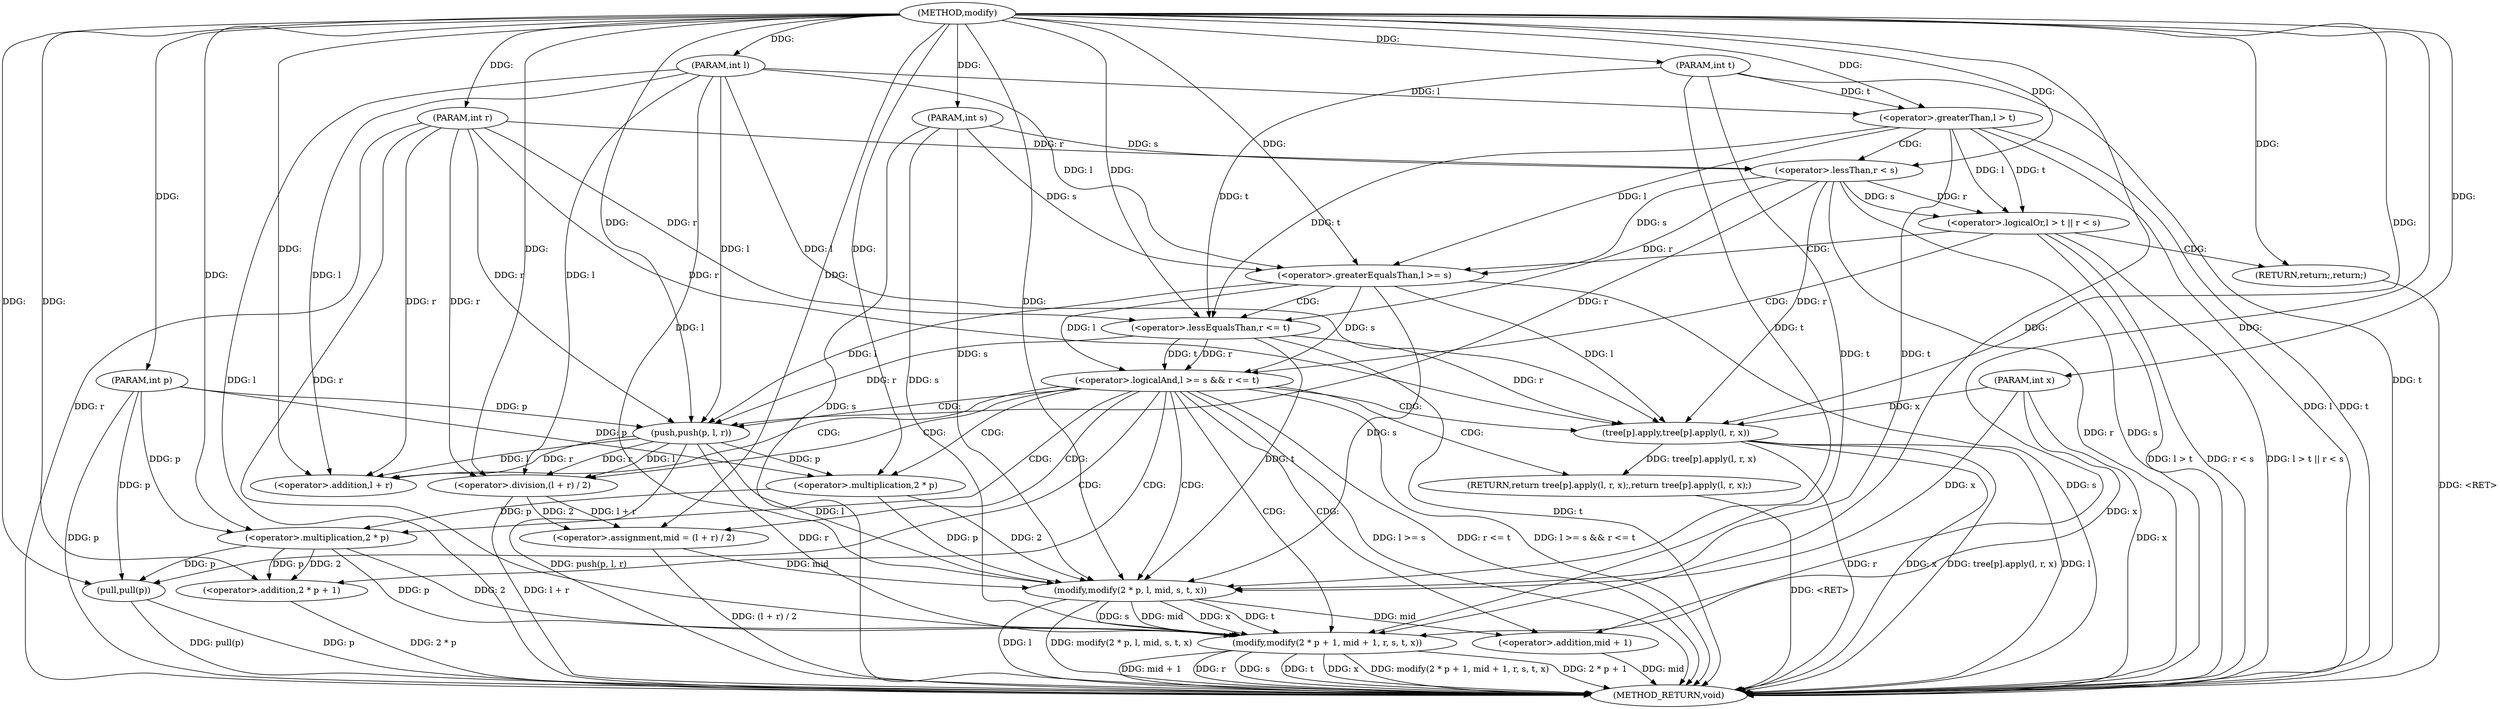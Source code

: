 digraph "modify" {  
"1000223" [label = "(METHOD,modify)" ]
"1000289" [label = "(METHOD_RETURN,void)" ]
"1000224" [label = "(PARAM,int p)" ]
"1000225" [label = "(PARAM,int l)" ]
"1000226" [label = "(PARAM,int r)" ]
"1000227" [label = "(PARAM,int s)" ]
"1000228" [label = "(PARAM,int t)" ]
"1000229" [label = "(PARAM,int x)" ]
"1000253" [label = "(push,push(p, l, r))" ]
"1000258" [label = "(<operator>.assignment,mid = (l + r) / 2)" ]
"1000265" [label = "(modify,modify(2 * p, l, mid, s, t, x))" ]
"1000274" [label = "(modify,modify(2 * p + 1, mid + 1, r, s, t, x))" ]
"1000287" [label = "(pull,pull(p))" ]
"1000232" [label = "(<operator>.logicalOr,l > t || r < s)" ]
"1000239" [label = "(RETURN,return;,return;)" ]
"1000241" [label = "(<operator>.logicalAnd,l >= s && r <= t)" ]
"1000248" [label = "(RETURN,return tree[p].apply(l, r, x);,return tree[p].apply(l, r, x);)" ]
"1000249" [label = "(tree[p].apply,tree[p].apply(l, r, x))" ]
"1000260" [label = "(<operator>.division,(l + r) / 2)" ]
"1000266" [label = "(<operator>.multiplication,2 * p)" ]
"1000275" [label = "(<operator>.addition,2 * p + 1)" ]
"1000280" [label = "(<operator>.addition,mid + 1)" ]
"1000233" [label = "(<operator>.greaterThan,l > t)" ]
"1000236" [label = "(<operator>.lessThan,r < s)" ]
"1000242" [label = "(<operator>.greaterEqualsThan,l >= s)" ]
"1000245" [label = "(<operator>.lessEqualsThan,r <= t)" ]
"1000261" [label = "(<operator>.addition,l + r)" ]
"1000276" [label = "(<operator>.multiplication,2 * p)" ]
  "1000248" -> "1000289"  [ label = "DDG: <RET>"] 
  "1000239" -> "1000289"  [ label = "DDG: <RET>"] 
  "1000224" -> "1000289"  [ label = "DDG: p"] 
  "1000225" -> "1000289"  [ label = "DDG: l"] 
  "1000226" -> "1000289"  [ label = "DDG: r"] 
  "1000227" -> "1000289"  [ label = "DDG: s"] 
  "1000228" -> "1000289"  [ label = "DDG: t"] 
  "1000229" -> "1000289"  [ label = "DDG: x"] 
  "1000233" -> "1000289"  [ label = "DDG: l"] 
  "1000233" -> "1000289"  [ label = "DDG: t"] 
  "1000232" -> "1000289"  [ label = "DDG: l > t"] 
  "1000236" -> "1000289"  [ label = "DDG: r"] 
  "1000236" -> "1000289"  [ label = "DDG: s"] 
  "1000232" -> "1000289"  [ label = "DDG: r < s"] 
  "1000232" -> "1000289"  [ label = "DDG: l > t || r < s"] 
  "1000242" -> "1000289"  [ label = "DDG: s"] 
  "1000241" -> "1000289"  [ label = "DDG: l >= s"] 
  "1000245" -> "1000289"  [ label = "DDG: t"] 
  "1000241" -> "1000289"  [ label = "DDG: r <= t"] 
  "1000241" -> "1000289"  [ label = "DDG: l >= s && r <= t"] 
  "1000253" -> "1000289"  [ label = "DDG: push(p, l, r)"] 
  "1000260" -> "1000289"  [ label = "DDG: l + r"] 
  "1000258" -> "1000289"  [ label = "DDG: (l + r) / 2"] 
  "1000265" -> "1000289"  [ label = "DDG: l"] 
  "1000265" -> "1000289"  [ label = "DDG: modify(2 * p, l, mid, s, t, x)"] 
  "1000275" -> "1000289"  [ label = "DDG: 2 * p"] 
  "1000274" -> "1000289"  [ label = "DDG: 2 * p + 1"] 
  "1000280" -> "1000289"  [ label = "DDG: mid"] 
  "1000274" -> "1000289"  [ label = "DDG: mid + 1"] 
  "1000274" -> "1000289"  [ label = "DDG: r"] 
  "1000274" -> "1000289"  [ label = "DDG: s"] 
  "1000274" -> "1000289"  [ label = "DDG: t"] 
  "1000274" -> "1000289"  [ label = "DDG: x"] 
  "1000274" -> "1000289"  [ label = "DDG: modify(2 * p + 1, mid + 1, r, s, t, x)"] 
  "1000287" -> "1000289"  [ label = "DDG: p"] 
  "1000287" -> "1000289"  [ label = "DDG: pull(p)"] 
  "1000249" -> "1000289"  [ label = "DDG: l"] 
  "1000249" -> "1000289"  [ label = "DDG: r"] 
  "1000249" -> "1000289"  [ label = "DDG: x"] 
  "1000249" -> "1000289"  [ label = "DDG: tree[p].apply(l, r, x)"] 
  "1000223" -> "1000224"  [ label = "DDG: "] 
  "1000223" -> "1000225"  [ label = "DDG: "] 
  "1000223" -> "1000226"  [ label = "DDG: "] 
  "1000223" -> "1000227"  [ label = "DDG: "] 
  "1000223" -> "1000228"  [ label = "DDG: "] 
  "1000223" -> "1000229"  [ label = "DDG: "] 
  "1000260" -> "1000258"  [ label = "DDG: l + r"] 
  "1000260" -> "1000258"  [ label = "DDG: 2"] 
  "1000223" -> "1000239"  [ label = "DDG: "] 
  "1000249" -> "1000248"  [ label = "DDG: tree[p].apply(l, r, x)"] 
  "1000224" -> "1000253"  [ label = "DDG: p"] 
  "1000223" -> "1000253"  [ label = "DDG: "] 
  "1000236" -> "1000253"  [ label = "DDG: r"] 
  "1000245" -> "1000253"  [ label = "DDG: r"] 
  "1000226" -> "1000253"  [ label = "DDG: r"] 
  "1000242" -> "1000253"  [ label = "DDG: l"] 
  "1000225" -> "1000253"  [ label = "DDG: l"] 
  "1000223" -> "1000258"  [ label = "DDG: "] 
  "1000266" -> "1000265"  [ label = "DDG: 2"] 
  "1000266" -> "1000265"  [ label = "DDG: p"] 
  "1000229" -> "1000265"  [ label = "DDG: x"] 
  "1000223" -> "1000265"  [ label = "DDG: "] 
  "1000225" -> "1000265"  [ label = "DDG: l"] 
  "1000253" -> "1000265"  [ label = "DDG: l"] 
  "1000242" -> "1000265"  [ label = "DDG: s"] 
  "1000227" -> "1000265"  [ label = "DDG: s"] 
  "1000258" -> "1000265"  [ label = "DDG: mid"] 
  "1000233" -> "1000265"  [ label = "DDG: t"] 
  "1000245" -> "1000265"  [ label = "DDG: t"] 
  "1000228" -> "1000265"  [ label = "DDG: t"] 
  "1000276" -> "1000274"  [ label = "DDG: p"] 
  "1000276" -> "1000274"  [ label = "DDG: 2"] 
  "1000223" -> "1000274"  [ label = "DDG: "] 
  "1000226" -> "1000274"  [ label = "DDG: r"] 
  "1000253" -> "1000274"  [ label = "DDG: r"] 
  "1000265" -> "1000274"  [ label = "DDG: x"] 
  "1000229" -> "1000274"  [ label = "DDG: x"] 
  "1000265" -> "1000274"  [ label = "DDG: t"] 
  "1000228" -> "1000274"  [ label = "DDG: t"] 
  "1000265" -> "1000274"  [ label = "DDG: s"] 
  "1000227" -> "1000274"  [ label = "DDG: s"] 
  "1000265" -> "1000274"  [ label = "DDG: mid"] 
  "1000276" -> "1000287"  [ label = "DDG: p"] 
  "1000224" -> "1000287"  [ label = "DDG: p"] 
  "1000223" -> "1000287"  [ label = "DDG: "] 
  "1000233" -> "1000232"  [ label = "DDG: t"] 
  "1000233" -> "1000232"  [ label = "DDG: l"] 
  "1000236" -> "1000232"  [ label = "DDG: s"] 
  "1000236" -> "1000232"  [ label = "DDG: r"] 
  "1000242" -> "1000241"  [ label = "DDG: l"] 
  "1000242" -> "1000241"  [ label = "DDG: s"] 
  "1000245" -> "1000241"  [ label = "DDG: t"] 
  "1000245" -> "1000241"  [ label = "DDG: r"] 
  "1000253" -> "1000260"  [ label = "DDG: r"] 
  "1000226" -> "1000260"  [ label = "DDG: r"] 
  "1000223" -> "1000260"  [ label = "DDG: "] 
  "1000253" -> "1000260"  [ label = "DDG: l"] 
  "1000225" -> "1000260"  [ label = "DDG: l"] 
  "1000223" -> "1000266"  [ label = "DDG: "] 
  "1000253" -> "1000266"  [ label = "DDG: p"] 
  "1000224" -> "1000266"  [ label = "DDG: p"] 
  "1000276" -> "1000275"  [ label = "DDG: p"] 
  "1000276" -> "1000275"  [ label = "DDG: 2"] 
  "1000223" -> "1000275"  [ label = "DDG: "] 
  "1000265" -> "1000280"  [ label = "DDG: mid"] 
  "1000223" -> "1000280"  [ label = "DDG: "] 
  "1000225" -> "1000233"  [ label = "DDG: l"] 
  "1000223" -> "1000233"  [ label = "DDG: "] 
  "1000228" -> "1000233"  [ label = "DDG: t"] 
  "1000226" -> "1000236"  [ label = "DDG: r"] 
  "1000223" -> "1000236"  [ label = "DDG: "] 
  "1000227" -> "1000236"  [ label = "DDG: s"] 
  "1000233" -> "1000242"  [ label = "DDG: l"] 
  "1000225" -> "1000242"  [ label = "DDG: l"] 
  "1000223" -> "1000242"  [ label = "DDG: "] 
  "1000236" -> "1000242"  [ label = "DDG: s"] 
  "1000227" -> "1000242"  [ label = "DDG: s"] 
  "1000236" -> "1000245"  [ label = "DDG: r"] 
  "1000226" -> "1000245"  [ label = "DDG: r"] 
  "1000223" -> "1000245"  [ label = "DDG: "] 
  "1000233" -> "1000245"  [ label = "DDG: t"] 
  "1000228" -> "1000245"  [ label = "DDG: t"] 
  "1000242" -> "1000249"  [ label = "DDG: l"] 
  "1000225" -> "1000249"  [ label = "DDG: l"] 
  "1000223" -> "1000249"  [ label = "DDG: "] 
  "1000236" -> "1000249"  [ label = "DDG: r"] 
  "1000245" -> "1000249"  [ label = "DDG: r"] 
  "1000226" -> "1000249"  [ label = "DDG: r"] 
  "1000229" -> "1000249"  [ label = "DDG: x"] 
  "1000253" -> "1000261"  [ label = "DDG: l"] 
  "1000225" -> "1000261"  [ label = "DDG: l"] 
  "1000223" -> "1000261"  [ label = "DDG: "] 
  "1000253" -> "1000261"  [ label = "DDG: r"] 
  "1000226" -> "1000261"  [ label = "DDG: r"] 
  "1000223" -> "1000276"  [ label = "DDG: "] 
  "1000266" -> "1000276"  [ label = "DDG: p"] 
  "1000224" -> "1000276"  [ label = "DDG: p"] 
  "1000232" -> "1000239"  [ label = "CDG: "] 
  "1000232" -> "1000242"  [ label = "CDG: "] 
  "1000232" -> "1000241"  [ label = "CDG: "] 
  "1000241" -> "1000258"  [ label = "CDG: "] 
  "1000241" -> "1000265"  [ label = "CDG: "] 
  "1000241" -> "1000276"  [ label = "CDG: "] 
  "1000241" -> "1000260"  [ label = "CDG: "] 
  "1000241" -> "1000274"  [ label = "CDG: "] 
  "1000241" -> "1000266"  [ label = "CDG: "] 
  "1000241" -> "1000253"  [ label = "CDG: "] 
  "1000241" -> "1000261"  [ label = "CDG: "] 
  "1000241" -> "1000280"  [ label = "CDG: "] 
  "1000241" -> "1000249"  [ label = "CDG: "] 
  "1000241" -> "1000248"  [ label = "CDG: "] 
  "1000241" -> "1000287"  [ label = "CDG: "] 
  "1000241" -> "1000275"  [ label = "CDG: "] 
  "1000233" -> "1000236"  [ label = "CDG: "] 
  "1000242" -> "1000245"  [ label = "CDG: "] 
}

